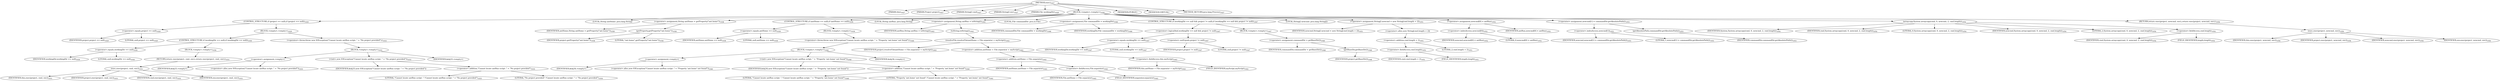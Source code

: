 digraph "exec" {  
"2049" [label = <(METHOD,exec)<SUB>1027</SUB>> ]
"177" [label = <(PARAM,this)<SUB>1027</SUB>> ]
"2050" [label = <(PARAM,Project project)<SUB>1027</SUB>> ]
"2051" [label = <(PARAM,String[] cmd)<SUB>1027</SUB>> ]
"2052" [label = <(PARAM,String[] env)<SUB>1027</SUB>> ]
"2053" [label = <(PARAM,File workingDir)<SUB>1028</SUB>> ]
"2054" [label = <(BLOCK,&lt;empty&gt;,&lt;empty&gt;)<SUB>1028</SUB>> ]
"2055" [label = <(CONTROL_STRUCTURE,if (project == null),if (project == null))<SUB>1029</SUB>> ]
"2056" [label = <(&lt;operator&gt;.equals,project == null)<SUB>1029</SUB>> ]
"2057" [label = <(IDENTIFIER,project,project == null)<SUB>1029</SUB>> ]
"2058" [label = <(LITERAL,null,project == null)<SUB>1029</SUB>> ]
"2059" [label = <(BLOCK,&lt;empty&gt;,&lt;empty&gt;)<SUB>1029</SUB>> ]
"2060" [label = <(CONTROL_STRUCTURE,if (workingDir == null),if (workingDir == null))<SUB>1030</SUB>> ]
"2061" [label = <(&lt;operator&gt;.equals,workingDir == null)<SUB>1030</SUB>> ]
"2062" [label = <(IDENTIFIER,workingDir,workingDir == null)<SUB>1030</SUB>> ]
"2063" [label = <(LITERAL,null,workingDir == null)<SUB>1030</SUB>> ]
"2064" [label = <(BLOCK,&lt;empty&gt;,&lt;empty&gt;)<SUB>1030</SUB>> ]
"2065" [label = <(RETURN,return exec(project, cmd, env);,return exec(project, cmd, env);)<SUB>1031</SUB>> ]
"2066" [label = <(exec,exec(project, cmd, env))<SUB>1031</SUB>> ]
"176" [label = <(IDENTIFIER,this,exec(project, cmd, env))<SUB>1031</SUB>> ]
"2067" [label = <(IDENTIFIER,project,exec(project, cmd, env))<SUB>1031</SUB>> ]
"2068" [label = <(IDENTIFIER,cmd,exec(project, cmd, env))<SUB>1031</SUB>> ]
"2069" [label = <(IDENTIFIER,env,exec(project, cmd, env))<SUB>1031</SUB>> ]
"2070" [label = <(&lt;operator&gt;.throw,throw new IOException(&quot;Cannot locate antRun script: &quot; + &quot;No project provided&quot;);)<SUB>1033</SUB>> ]
"2071" [label = <(BLOCK,&lt;empty&gt;,&lt;empty&gt;)<SUB>1033</SUB>> ]
"2072" [label = <(&lt;operator&gt;.assignment,&lt;empty&gt;)> ]
"2073" [label = <(IDENTIFIER,$obj33,&lt;empty&gt;)> ]
"2074" [label = <(&lt;operator&gt;.alloc,new IOException(&quot;Cannot locate antRun script: &quot; + &quot;No project provided&quot;))<SUB>1033</SUB>> ]
"2075" [label = <(&lt;init&gt;,new IOException(&quot;Cannot locate antRun script: &quot; + &quot;No project provided&quot;))<SUB>1033</SUB>> ]
"2076" [label = <(IDENTIFIER,$obj33,new IOException(&quot;Cannot locate antRun script: &quot; + &quot;No project provided&quot;))> ]
"2077" [label = <(&lt;operator&gt;.addition,&quot;Cannot locate antRun script: &quot; + &quot;No project provided&quot;)<SUB>1033</SUB>> ]
"2078" [label = <(LITERAL,&quot;Cannot locate antRun script: &quot;,&quot;Cannot locate antRun script: &quot; + &quot;No project provided&quot;)<SUB>1033</SUB>> ]
"2079" [label = <(LITERAL,&quot;No project provided&quot;,&quot;Cannot locate antRun script: &quot; + &quot;No project provided&quot;)<SUB>1034</SUB>> ]
"2080" [label = <(IDENTIFIER,$obj33,&lt;empty&gt;)> ]
"2081" [label = <(LOCAL,String antHome: java.lang.String)> ]
"2082" [label = <(&lt;operator&gt;.assignment,String antHome = getProperty(&quot;ant.home&quot;))<SUB>1038</SUB>> ]
"2083" [label = <(IDENTIFIER,antHome,String antHome = getProperty(&quot;ant.home&quot;))<SUB>1038</SUB>> ]
"2084" [label = <(getProperty,getProperty(&quot;ant.home&quot;))<SUB>1038</SUB>> ]
"2085" [label = <(IDENTIFIER,project,getProperty(&quot;ant.home&quot;))<SUB>1038</SUB>> ]
"2086" [label = <(LITERAL,&quot;ant.home&quot;,getProperty(&quot;ant.home&quot;))<SUB>1038</SUB>> ]
"2087" [label = <(CONTROL_STRUCTURE,if (antHome == null),if (antHome == null))<SUB>1039</SUB>> ]
"2088" [label = <(&lt;operator&gt;.equals,antHome == null)<SUB>1039</SUB>> ]
"2089" [label = <(IDENTIFIER,antHome,antHome == null)<SUB>1039</SUB>> ]
"2090" [label = <(LITERAL,null,antHome == null)<SUB>1039</SUB>> ]
"2091" [label = <(BLOCK,&lt;empty&gt;,&lt;empty&gt;)<SUB>1039</SUB>> ]
"2092" [label = <(&lt;operator&gt;.throw,throw new IOException(&quot;Cannot locate antRun script: &quot; + &quot;Property 'ant.home' not found&quot;);)<SUB>1040</SUB>> ]
"2093" [label = <(BLOCK,&lt;empty&gt;,&lt;empty&gt;)<SUB>1040</SUB>> ]
"2094" [label = <(&lt;operator&gt;.assignment,&lt;empty&gt;)> ]
"2095" [label = <(IDENTIFIER,$obj34,&lt;empty&gt;)> ]
"2096" [label = <(&lt;operator&gt;.alloc,new IOException(&quot;Cannot locate antRun script: &quot; + &quot;Property 'ant.home' not found&quot;))<SUB>1040</SUB>> ]
"2097" [label = <(&lt;init&gt;,new IOException(&quot;Cannot locate antRun script: &quot; + &quot;Property 'ant.home' not found&quot;))<SUB>1040</SUB>> ]
"2098" [label = <(IDENTIFIER,$obj34,new IOException(&quot;Cannot locate antRun script: &quot; + &quot;Property 'ant.home' not found&quot;))> ]
"2099" [label = <(&lt;operator&gt;.addition,&quot;Cannot locate antRun script: &quot; + &quot;Property 'ant.home' not found&quot;)<SUB>1040</SUB>> ]
"2100" [label = <(LITERAL,&quot;Cannot locate antRun script: &quot;,&quot;Cannot locate antRun script: &quot; + &quot;Property 'ant.home' not found&quot;)<SUB>1040</SUB>> ]
"2101" [label = <(LITERAL,&quot;Property 'ant.home' not found&quot;,&quot;Cannot locate antRun script: &quot; + &quot;Property 'ant.home' not found&quot;)<SUB>1041</SUB>> ]
"2102" [label = <(IDENTIFIER,$obj34,&lt;empty&gt;)> ]
"2103" [label = <(LOCAL,String antRun: java.lang.String)> ]
"2104" [label = <(&lt;operator&gt;.assignment,String antRun = toString())<SUB>1043</SUB>> ]
"2105" [label = <(IDENTIFIER,antRun,String antRun = toString())<SUB>1043</SUB>> ]
"2106" [label = <(toString,toString())<SUB>1043</SUB>> ]
"2107" [label = <(resolveFile,resolveFile(antHome + File.separator + myScript))<SUB>1043</SUB>> ]
"2108" [label = <(IDENTIFIER,project,resolveFile(antHome + File.separator + myScript))<SUB>1043</SUB>> ]
"2109" [label = <(&lt;operator&gt;.addition,antHome + File.separator + myScript)<SUB>1043</SUB>> ]
"2110" [label = <(&lt;operator&gt;.addition,antHome + File.separator)<SUB>1043</SUB>> ]
"2111" [label = <(IDENTIFIER,antHome,antHome + File.separator)<SUB>1043</SUB>> ]
"2112" [label = <(&lt;operator&gt;.fieldAccess,File.separator)<SUB>1043</SUB>> ]
"2113" [label = <(IDENTIFIER,File,antHome + File.separator)<SUB>1043</SUB>> ]
"2114" [label = <(FIELD_IDENTIFIER,separator,separator)<SUB>1043</SUB>> ]
"2115" [label = <(&lt;operator&gt;.fieldAccess,this.myScript)<SUB>1043</SUB>> ]
"2116" [label = <(IDENTIFIER,this,antHome + File.separator + myScript)<SUB>1043</SUB>> ]
"2117" [label = <(FIELD_IDENTIFIER,myScript,myScript)<SUB>1043</SUB>> ]
"2118" [label = <(LOCAL,File commandDir: java.io.File)> ]
"2119" [label = <(&lt;operator&gt;.assignment,File commandDir = workingDir)<SUB>1046</SUB>> ]
"2120" [label = <(IDENTIFIER,commandDir,File commandDir = workingDir)<SUB>1046</SUB>> ]
"2121" [label = <(IDENTIFIER,workingDir,File commandDir = workingDir)<SUB>1046</SUB>> ]
"2122" [label = <(CONTROL_STRUCTURE,if (workingDir == null &amp;&amp; project != null),if (workingDir == null &amp;&amp; project != null))<SUB>1047</SUB>> ]
"2123" [label = <(&lt;operator&gt;.logicalAnd,workingDir == null &amp;&amp; project != null)<SUB>1047</SUB>> ]
"2124" [label = <(&lt;operator&gt;.equals,workingDir == null)<SUB>1047</SUB>> ]
"2125" [label = <(IDENTIFIER,workingDir,workingDir == null)<SUB>1047</SUB>> ]
"2126" [label = <(LITERAL,null,workingDir == null)<SUB>1047</SUB>> ]
"2127" [label = <(&lt;operator&gt;.notEquals,project != null)<SUB>1047</SUB>> ]
"2128" [label = <(IDENTIFIER,project,project != null)<SUB>1047</SUB>> ]
"2129" [label = <(LITERAL,null,project != null)<SUB>1047</SUB>> ]
"2130" [label = <(BLOCK,&lt;empty&gt;,&lt;empty&gt;)<SUB>1047</SUB>> ]
"2131" [label = <(&lt;operator&gt;.assignment,commandDir = getBaseDir())<SUB>1048</SUB>> ]
"2132" [label = <(IDENTIFIER,commandDir,commandDir = getBaseDir())<SUB>1048</SUB>> ]
"2133" [label = <(getBaseDir,getBaseDir())<SUB>1048</SUB>> ]
"2134" [label = <(IDENTIFIER,project,getBaseDir())<SUB>1048</SUB>> ]
"2135" [label = <(LOCAL,String[] newcmd: java.lang.String[])> ]
"2136" [label = <(&lt;operator&gt;.assignment,String[] newcmd = new String[cmd.length + 2])<SUB>1051</SUB>> ]
"2137" [label = <(IDENTIFIER,newcmd,String[] newcmd = new String[cmd.length + 2])<SUB>1051</SUB>> ]
"2138" [label = <(&lt;operator&gt;.alloc,new String[cmd.length + 2])> ]
"2139" [label = <(&lt;operator&gt;.addition,cmd.length + 2)<SUB>1051</SUB>> ]
"2140" [label = <(&lt;operator&gt;.fieldAccess,cmd.length)<SUB>1051</SUB>> ]
"2141" [label = <(IDENTIFIER,cmd,cmd.length + 2)<SUB>1051</SUB>> ]
"2142" [label = <(FIELD_IDENTIFIER,length,length)<SUB>1051</SUB>> ]
"2143" [label = <(LITERAL,2,cmd.length + 2)<SUB>1051</SUB>> ]
"2144" [label = <(&lt;operator&gt;.assignment,newcmd[0] = antRun)<SUB>1052</SUB>> ]
"2145" [label = <(&lt;operator&gt;.indexAccess,newcmd[0])<SUB>1052</SUB>> ]
"2146" [label = <(IDENTIFIER,newcmd,newcmd[0] = antRun)<SUB>1052</SUB>> ]
"2147" [label = <(LITERAL,0,newcmd[0] = antRun)<SUB>1052</SUB>> ]
"2148" [label = <(IDENTIFIER,antRun,newcmd[0] = antRun)<SUB>1052</SUB>> ]
"2149" [label = <(&lt;operator&gt;.assignment,newcmd[1] = commandDir.getAbsolutePath())<SUB>1053</SUB>> ]
"2150" [label = <(&lt;operator&gt;.indexAccess,newcmd[1])<SUB>1053</SUB>> ]
"2151" [label = <(IDENTIFIER,newcmd,newcmd[1] = commandDir.getAbsolutePath())<SUB>1053</SUB>> ]
"2152" [label = <(LITERAL,1,newcmd[1] = commandDir.getAbsolutePath())<SUB>1053</SUB>> ]
"2153" [label = <(getAbsolutePath,commandDir.getAbsolutePath())<SUB>1053</SUB>> ]
"2154" [label = <(IDENTIFIER,commandDir,commandDir.getAbsolutePath())<SUB>1053</SUB>> ]
"2155" [label = <(arraycopy,System.arraycopy(cmd, 0, newcmd, 2, cmd.length))<SUB>1054</SUB>> ]
"2156" [label = <(IDENTIFIER,System,System.arraycopy(cmd, 0, newcmd, 2, cmd.length))<SUB>1054</SUB>> ]
"2157" [label = <(IDENTIFIER,cmd,System.arraycopy(cmd, 0, newcmd, 2, cmd.length))<SUB>1054</SUB>> ]
"2158" [label = <(LITERAL,0,System.arraycopy(cmd, 0, newcmd, 2, cmd.length))<SUB>1054</SUB>> ]
"2159" [label = <(IDENTIFIER,newcmd,System.arraycopy(cmd, 0, newcmd, 2, cmd.length))<SUB>1054</SUB>> ]
"2160" [label = <(LITERAL,2,System.arraycopy(cmd, 0, newcmd, 2, cmd.length))<SUB>1054</SUB>> ]
"2161" [label = <(&lt;operator&gt;.fieldAccess,cmd.length)<SUB>1054</SUB>> ]
"2162" [label = <(IDENTIFIER,cmd,System.arraycopy(cmd, 0, newcmd, 2, cmd.length))<SUB>1054</SUB>> ]
"2163" [label = <(FIELD_IDENTIFIER,length,length)<SUB>1054</SUB>> ]
"2164" [label = <(RETURN,return exec(project, newcmd, env);,return exec(project, newcmd, env);)<SUB>1056</SUB>> ]
"2165" [label = <(exec,exec(project, newcmd, env))<SUB>1056</SUB>> ]
"178" [label = <(IDENTIFIER,this,exec(project, newcmd, env))<SUB>1056</SUB>> ]
"2166" [label = <(IDENTIFIER,project,exec(project, newcmd, env))<SUB>1056</SUB>> ]
"2167" [label = <(IDENTIFIER,newcmd,exec(project, newcmd, env))<SUB>1056</SUB>> ]
"2168" [label = <(IDENTIFIER,env,exec(project, newcmd, env))<SUB>1056</SUB>> ]
"2169" [label = <(MODIFIER,PUBLIC)> ]
"2170" [label = <(MODIFIER,VIRTUAL)> ]
"2171" [label = <(METHOD_RETURN,java.lang.Process)<SUB>1027</SUB>> ]
  "2049" -> "177" 
  "2049" -> "2050" 
  "2049" -> "2051" 
  "2049" -> "2052" 
  "2049" -> "2053" 
  "2049" -> "2054" 
  "2049" -> "2169" 
  "2049" -> "2170" 
  "2049" -> "2171" 
  "2054" -> "2055" 
  "2054" -> "2081" 
  "2054" -> "2082" 
  "2054" -> "2087" 
  "2054" -> "2103" 
  "2054" -> "2104" 
  "2054" -> "2118" 
  "2054" -> "2119" 
  "2054" -> "2122" 
  "2054" -> "2135" 
  "2054" -> "2136" 
  "2054" -> "2144" 
  "2054" -> "2149" 
  "2054" -> "2155" 
  "2054" -> "2164" 
  "2055" -> "2056" 
  "2055" -> "2059" 
  "2056" -> "2057" 
  "2056" -> "2058" 
  "2059" -> "2060" 
  "2059" -> "2070" 
  "2060" -> "2061" 
  "2060" -> "2064" 
  "2061" -> "2062" 
  "2061" -> "2063" 
  "2064" -> "2065" 
  "2065" -> "2066" 
  "2066" -> "176" 
  "2066" -> "2067" 
  "2066" -> "2068" 
  "2066" -> "2069" 
  "2070" -> "2071" 
  "2071" -> "2072" 
  "2071" -> "2075" 
  "2071" -> "2080" 
  "2072" -> "2073" 
  "2072" -> "2074" 
  "2075" -> "2076" 
  "2075" -> "2077" 
  "2077" -> "2078" 
  "2077" -> "2079" 
  "2082" -> "2083" 
  "2082" -> "2084" 
  "2084" -> "2085" 
  "2084" -> "2086" 
  "2087" -> "2088" 
  "2087" -> "2091" 
  "2088" -> "2089" 
  "2088" -> "2090" 
  "2091" -> "2092" 
  "2092" -> "2093" 
  "2093" -> "2094" 
  "2093" -> "2097" 
  "2093" -> "2102" 
  "2094" -> "2095" 
  "2094" -> "2096" 
  "2097" -> "2098" 
  "2097" -> "2099" 
  "2099" -> "2100" 
  "2099" -> "2101" 
  "2104" -> "2105" 
  "2104" -> "2106" 
  "2106" -> "2107" 
  "2107" -> "2108" 
  "2107" -> "2109" 
  "2109" -> "2110" 
  "2109" -> "2115" 
  "2110" -> "2111" 
  "2110" -> "2112" 
  "2112" -> "2113" 
  "2112" -> "2114" 
  "2115" -> "2116" 
  "2115" -> "2117" 
  "2119" -> "2120" 
  "2119" -> "2121" 
  "2122" -> "2123" 
  "2122" -> "2130" 
  "2123" -> "2124" 
  "2123" -> "2127" 
  "2124" -> "2125" 
  "2124" -> "2126" 
  "2127" -> "2128" 
  "2127" -> "2129" 
  "2130" -> "2131" 
  "2131" -> "2132" 
  "2131" -> "2133" 
  "2133" -> "2134" 
  "2136" -> "2137" 
  "2136" -> "2138" 
  "2138" -> "2139" 
  "2139" -> "2140" 
  "2139" -> "2143" 
  "2140" -> "2141" 
  "2140" -> "2142" 
  "2144" -> "2145" 
  "2144" -> "2148" 
  "2145" -> "2146" 
  "2145" -> "2147" 
  "2149" -> "2150" 
  "2149" -> "2153" 
  "2150" -> "2151" 
  "2150" -> "2152" 
  "2153" -> "2154" 
  "2155" -> "2156" 
  "2155" -> "2157" 
  "2155" -> "2158" 
  "2155" -> "2159" 
  "2155" -> "2160" 
  "2155" -> "2161" 
  "2161" -> "2162" 
  "2161" -> "2163" 
  "2164" -> "2165" 
  "2165" -> "178" 
  "2165" -> "2166" 
  "2165" -> "2167" 
  "2165" -> "2168" 
}
